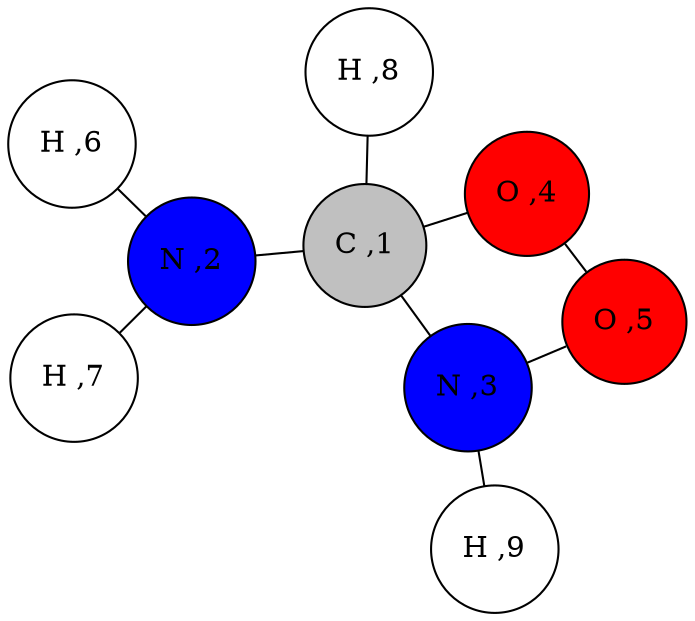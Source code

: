 // a strange molecule that has trivial chemical equitable partition
// but non-trivial chemistry-agnostic externally equitable partition
graph G {
layout="neato"
graph [shape="square"];
comment="nodes section"
node  [style="filled"; shape="circle"];
    1 [fillcolor="grey"   label="C ,1"]
    2 [fillcolor="blue"   label="N ,2"]
    3 [fillcolor="blue"   label="N ,3"]
    4 [fillcolor="red"    label="O ,4"]
    5 [fillcolor="red"    label="O ,5"]
    6 [fillcolor="white"  label="H ,6"]
    7 [fillcolor="white"  label="H ,7"]
    8 [fillcolor="white"  label="H ,8"]
    9 [fillcolor="white"  label="H ,9"]
comment="edges section"
    1--2 ;
    1--3 ;
    1--4 ;
    1--8 ;
    2--6 ; 
    2--7 ; 
    3--5 ; 
    3--9 ; 
    4--5 ; 
}

